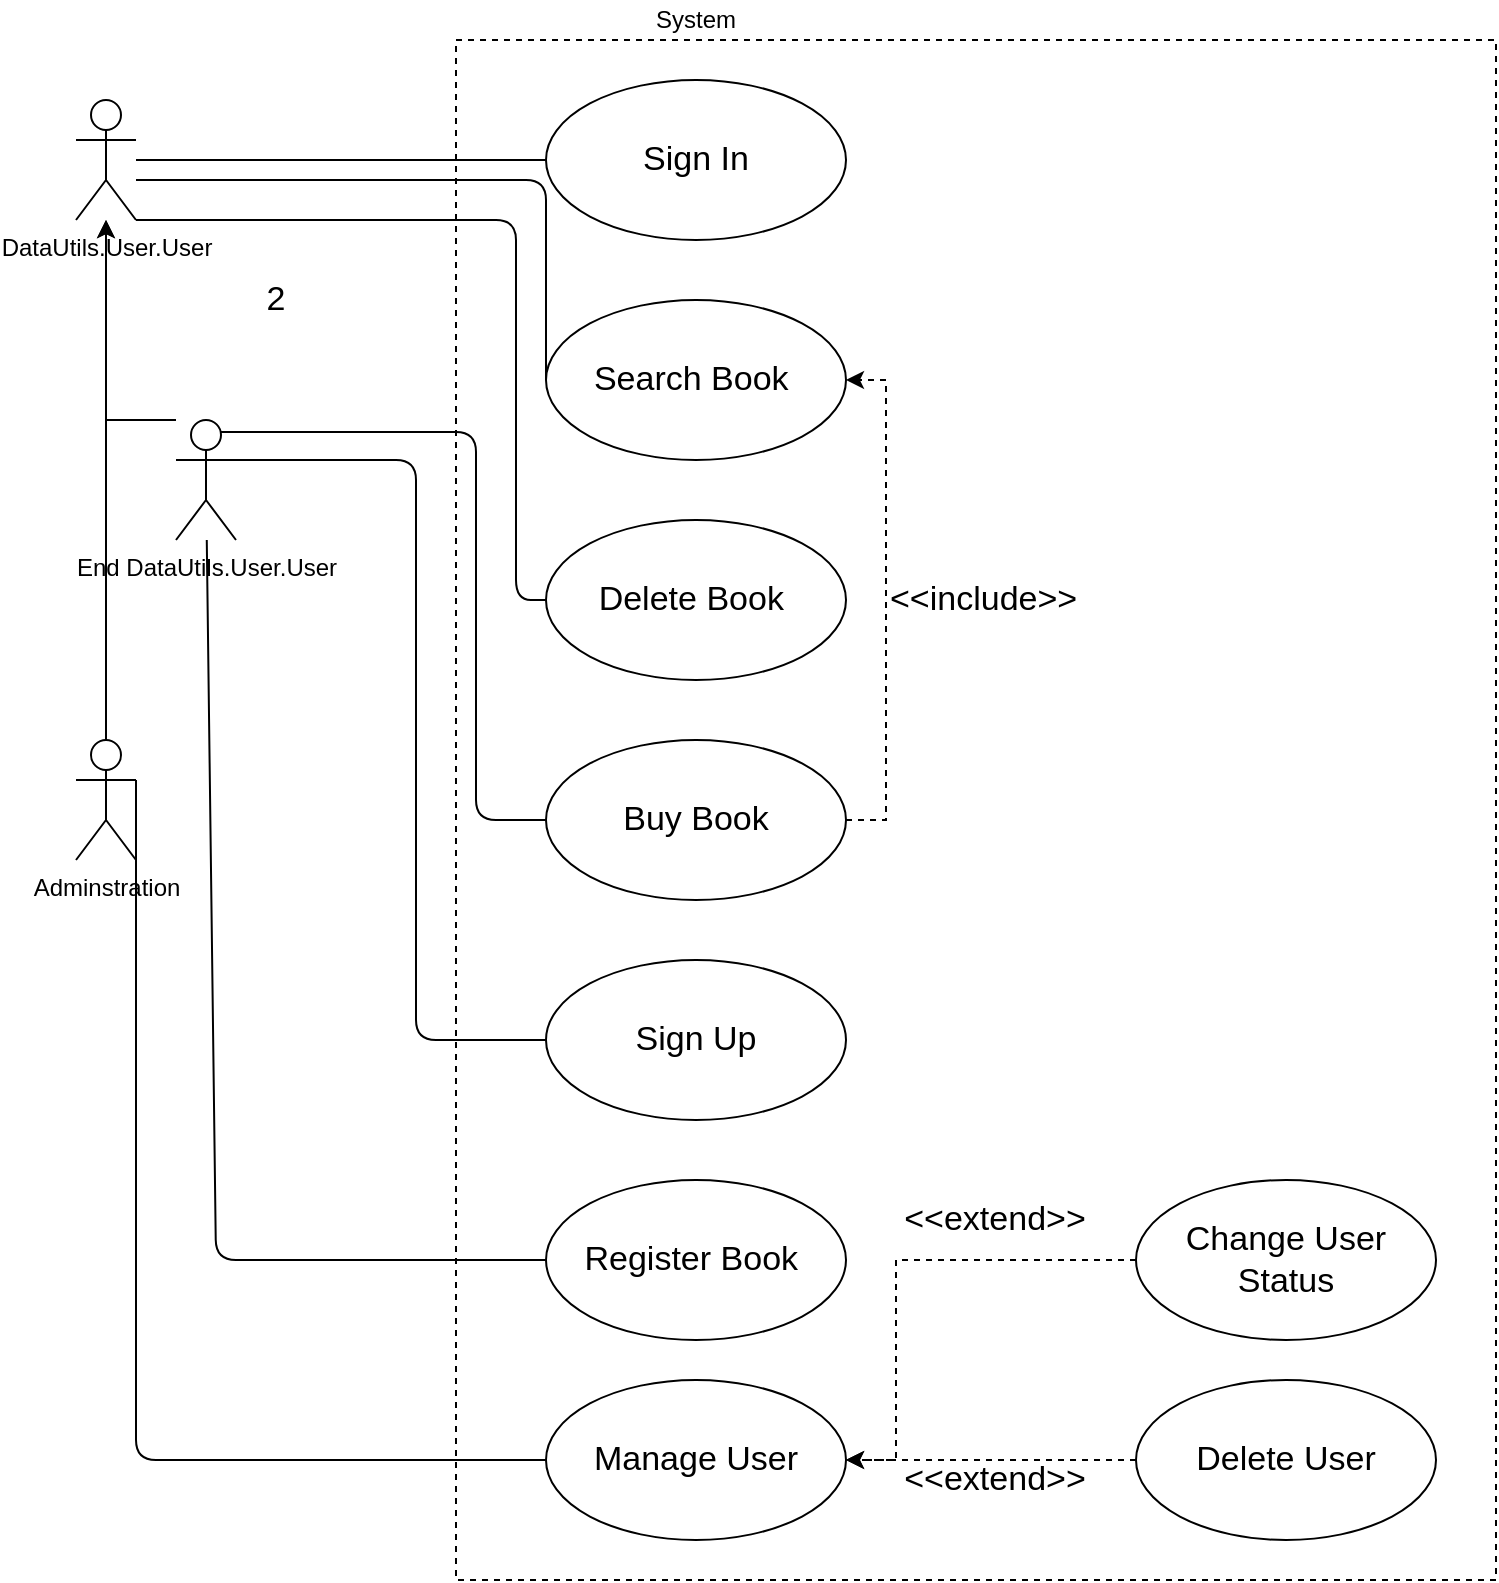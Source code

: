 <mxfile version="13.1.14" type="device"><diagram id="6hGFLwfOUW9BJ-s0fimq" name="Page-1"><mxGraphModel dx="1422" dy="745" grid="1" gridSize="10" guides="1" tooltips="1" connect="1" arrows="1" fold="1" page="1" pageScale="1" pageWidth="827" pageHeight="1169" math="0" shadow="0"><root><mxCell id="0"/><mxCell id="1" parent="0"/><mxCell id="2" value="" style="rounded=0;whiteSpace=wrap;html=1;dashed=1;" parent="1" vertex="1"><mxGeometry x="280" y="70" width="520" height="770" as="geometry"/></mxCell><mxCell id="52" style="edgeStyle=orthogonalEdgeStyle;rounded=0;orthogonalLoop=1;jettySize=auto;html=1;labelBackgroundColor=none;fontSize=17;" parent="1" source="3" target="13" edge="1"><mxGeometry relative="1" as="geometry"><Array as="points"><mxPoint x="105" y="260"/></Array></mxGeometry></mxCell><mxCell id="3" value="End DataUtils.User.User" style="shape=umlActor;verticalLabelPosition=bottom;labelBackgroundColor=none;verticalAlign=top;html=1;outlineConnect=0;fontStyle=0" parent="1" vertex="1"><mxGeometry x="140" y="260" width="30" height="60" as="geometry"/></mxCell><mxCell id="13" value="DataUtils.User.User" style="shape=umlActor;verticalLabelPosition=bottom;labelBackgroundColor=none;verticalAlign=top;html=1;outlineConnect=0;" parent="1" vertex="1"><mxGeometry x="90" y="100" width="30" height="60" as="geometry"/></mxCell><mxCell id="21" style="edgeStyle=orthogonalEdgeStyle;rounded=0;orthogonalLoop=1;jettySize=auto;html=1;exitX=0.5;exitY=0;exitDx=0;exitDy=0;exitPerimeter=0;" parent="1" source="20" target="13" edge="1"><mxGeometry relative="1" as="geometry"/></mxCell><mxCell id="20" value="Adminstration" style="shape=umlActor;verticalLabelPosition=bottom;labelBackgroundColor=none;verticalAlign=top;html=1;outlineConnect=0;fontStyle=0" parent="1" vertex="1"><mxGeometry x="90" y="420" width="30" height="60" as="geometry"/></mxCell><mxCell id="22" value="System" style="text;html=1;strokeColor=none;fillColor=none;align=center;verticalAlign=middle;whiteSpace=wrap;rounded=0;labelBackgroundColor=none;" parent="1" vertex="1"><mxGeometry x="380" y="50" width="40" height="20" as="geometry"/></mxCell><mxCell id="28" value="Search Book&amp;nbsp;" style="ellipse;whiteSpace=wrap;html=1;labelBackgroundColor=none;fontSize=17;labelBorderColor=none;" parent="1" vertex="1"><mxGeometry x="325" y="200" width="150" height="80" as="geometry"/></mxCell><mxCell id="29" value="Sign In" style="ellipse;whiteSpace=wrap;html=1;labelBackgroundColor=none;fontSize=17;labelBorderColor=none;" parent="1" vertex="1"><mxGeometry x="325" y="90" width="150" height="80" as="geometry"/></mxCell><mxCell id="30" value="" style="endArrow=none;html=1;fontSize=17;entryX=0;entryY=0.5;entryDx=0;entryDy=0;" parent="1" source="13" target="29" edge="1"><mxGeometry width="50" height="50" relative="1" as="geometry"><mxPoint x="390" y="290" as="sourcePoint"/><mxPoint x="440" y="240" as="targetPoint"/></mxGeometry></mxCell><mxCell id="32" value="" style="endArrow=none;html=1;fontSize=17;entryX=0;entryY=0.5;entryDx=0;entryDy=0;" parent="1" target="28" edge="1"><mxGeometry width="50" height="50" relative="1" as="geometry"><mxPoint x="120" y="140" as="sourcePoint"/><mxPoint x="440" y="240" as="targetPoint"/><Array as="points"><mxPoint x="325" y="140"/></Array></mxGeometry></mxCell><mxCell id="34" value="Delete Book&amp;nbsp;" style="ellipse;whiteSpace=wrap;html=1;labelBackgroundColor=none;fontSize=17;labelBorderColor=none;" parent="1" vertex="1"><mxGeometry x="325" y="310" width="150" height="80" as="geometry"/></mxCell><mxCell id="35" value="Sign Up" style="ellipse;whiteSpace=wrap;html=1;labelBackgroundColor=none;fontSize=17;labelBorderColor=none;" parent="1" vertex="1"><mxGeometry x="325" y="530" width="150" height="80" as="geometry"/></mxCell><mxCell id="36" value="Manage User" style="ellipse;whiteSpace=wrap;html=1;labelBackgroundColor=none;fontSize=17;labelBorderColor=none;" parent="1" vertex="1"><mxGeometry x="325" y="740" width="150" height="80" as="geometry"/></mxCell><mxCell id="38" value="" style="endArrow=none;html=1;fontSize=17;entryX=0;entryY=0.5;entryDx=0;entryDy=0;" parent="1" target="35" edge="1"><mxGeometry width="50" height="50" relative="1" as="geometry"><mxPoint x="170" y="280" as="sourcePoint"/><mxPoint x="440" y="440" as="targetPoint"/><Array as="points"><mxPoint x="260" y="280"/><mxPoint x="260" y="570"/></Array></mxGeometry></mxCell><mxCell id="39" value="" style="endArrow=none;html=1;fontSize=17;entryX=0;entryY=0.5;entryDx=0;entryDy=0;exitX=1;exitY=1;exitDx=0;exitDy=0;exitPerimeter=0;" parent="1" source="13" target="34" edge="1"><mxGeometry width="50" height="50" relative="1" as="geometry"><mxPoint x="120" y="140" as="sourcePoint"/><mxPoint x="250" y="330" as="targetPoint"/><Array as="points"><mxPoint x="310" y="160"/><mxPoint x="310" y="350"/></Array></mxGeometry></mxCell><mxCell id="40" value="" style="endArrow=none;html=1;fontSize=17;exitX=1;exitY=0.333;exitDx=0;exitDy=0;exitPerimeter=0;entryX=0;entryY=0.5;entryDx=0;entryDy=0;" parent="1" source="20" target="36" edge="1"><mxGeometry width="50" height="50" relative="1" as="geometry"><mxPoint x="180" y="290" as="sourcePoint"/><mxPoint x="335" y="480" as="targetPoint"/><Array as="points"><mxPoint x="120" y="780"/></Array></mxGeometry></mxCell><mxCell id="46" value="&amp;lt;&amp;lt;include&amp;gt;&amp;gt;" style="edgeStyle=orthogonalEdgeStyle;rounded=0;orthogonalLoop=1;jettySize=auto;exitX=1;exitY=0.5;exitDx=0;exitDy=0;entryX=1;entryY=0.5;entryDx=0;entryDy=0;fontSize=17;dashed=1;labelPosition=right;verticalLabelPosition=middle;align=left;verticalAlign=middle;html=1;labelBackgroundColor=none;" parent="1" source="41" target="28" edge="1"><mxGeometry relative="1" as="geometry"/></mxCell><mxCell id="41" value="Buy Book" style="ellipse;whiteSpace=wrap;html=1;labelBackgroundColor=none;fontSize=17;labelBorderColor=none;" parent="1" vertex="1"><mxGeometry x="325" y="420" width="150" height="80" as="geometry"/></mxCell><mxCell id="42" value="" style="endArrow=none;html=1;fontSize=17;entryX=0;entryY=0.5;entryDx=0;entryDy=0;exitX=0.75;exitY=0.1;exitDx=0;exitDy=0;exitPerimeter=0;" parent="1" source="3" target="41" edge="1"><mxGeometry width="50" height="50" relative="1" as="geometry"><mxPoint x="170" y="280" as="sourcePoint"/><mxPoint x="335" y="580" as="targetPoint"/><Array as="points"><mxPoint x="290" y="266"/><mxPoint x="290" y="460"/></Array></mxGeometry></mxCell><mxCell id="43" value="2" style="text;html=1;strokeColor=none;fillColor=none;align=center;verticalAlign=middle;whiteSpace=wrap;rounded=0;labelBackgroundColor=none;fontSize=17;" parent="1" vertex="1"><mxGeometry x="170" y="190" width="40" height="20" as="geometry"/></mxCell><mxCell id="47" value="Register Book&amp;nbsp;" style="ellipse;whiteSpace=wrap;html=1;labelBackgroundColor=none;fontSize=17;labelBorderColor=none;" parent="1" vertex="1"><mxGeometry x="325" y="640" width="150" height="80" as="geometry"/></mxCell><mxCell id="48" value="" style="endArrow=none;html=1;fontSize=17;entryX=0;entryY=0.5;entryDx=0;entryDy=0;" parent="1" source="3" target="47" edge="1"><mxGeometry width="50" height="50" relative="1" as="geometry"><mxPoint x="180" y="290" as="sourcePoint"/><mxPoint x="335" y="580" as="targetPoint"/><Array as="points"><mxPoint x="160" y="680"/></Array></mxGeometry></mxCell><mxCell id="59" value="&amp;lt;&amp;lt;extend&amp;gt;&amp;gt;" style="edgeStyle=orthogonalEdgeStyle;rounded=0;orthogonalLoop=1;jettySize=auto;html=1;exitX=0;exitY=0.5;exitDx=0;exitDy=0;entryX=1;entryY=0.5;entryDx=0;entryDy=0;labelBackgroundColor=none;fontSize=17;dashed=1;" parent="1" source="54" target="36" edge="1"><mxGeometry x="-0.429" y="-20" relative="1" as="geometry"><Array as="points"><mxPoint x="500" y="680"/><mxPoint x="500" y="780"/></Array><mxPoint x="-1" as="offset"/></mxGeometry></mxCell><mxCell id="54" value="Change User Status" style="ellipse;whiteSpace=wrap;html=1;labelBackgroundColor=none;fontSize=17;labelBorderColor=none;" parent="1" vertex="1"><mxGeometry x="620" y="640" width="150" height="80" as="geometry"/></mxCell><mxCell id="60" value="&amp;lt;&amp;lt;extend&amp;gt;&amp;gt;" style="edgeStyle=orthogonalEdgeStyle;rounded=0;orthogonalLoop=1;jettySize=auto;html=1;exitX=0;exitY=0.5;exitDx=0;exitDy=0;labelBackgroundColor=none;fontSize=17;dashed=1;" parent="1" source="55" target="36" edge="1"><mxGeometry x="-0.035" y="10" relative="1" as="geometry"><mxPoint x="-1" as="offset"/></mxGeometry></mxCell><mxCell id="55" value="Delete User" style="ellipse;whiteSpace=wrap;html=1;labelBackgroundColor=none;fontSize=17;labelBorderColor=none;" parent="1" vertex="1"><mxGeometry x="620" y="740" width="150" height="80" as="geometry"/></mxCell></root></mxGraphModel></diagram></mxfile>